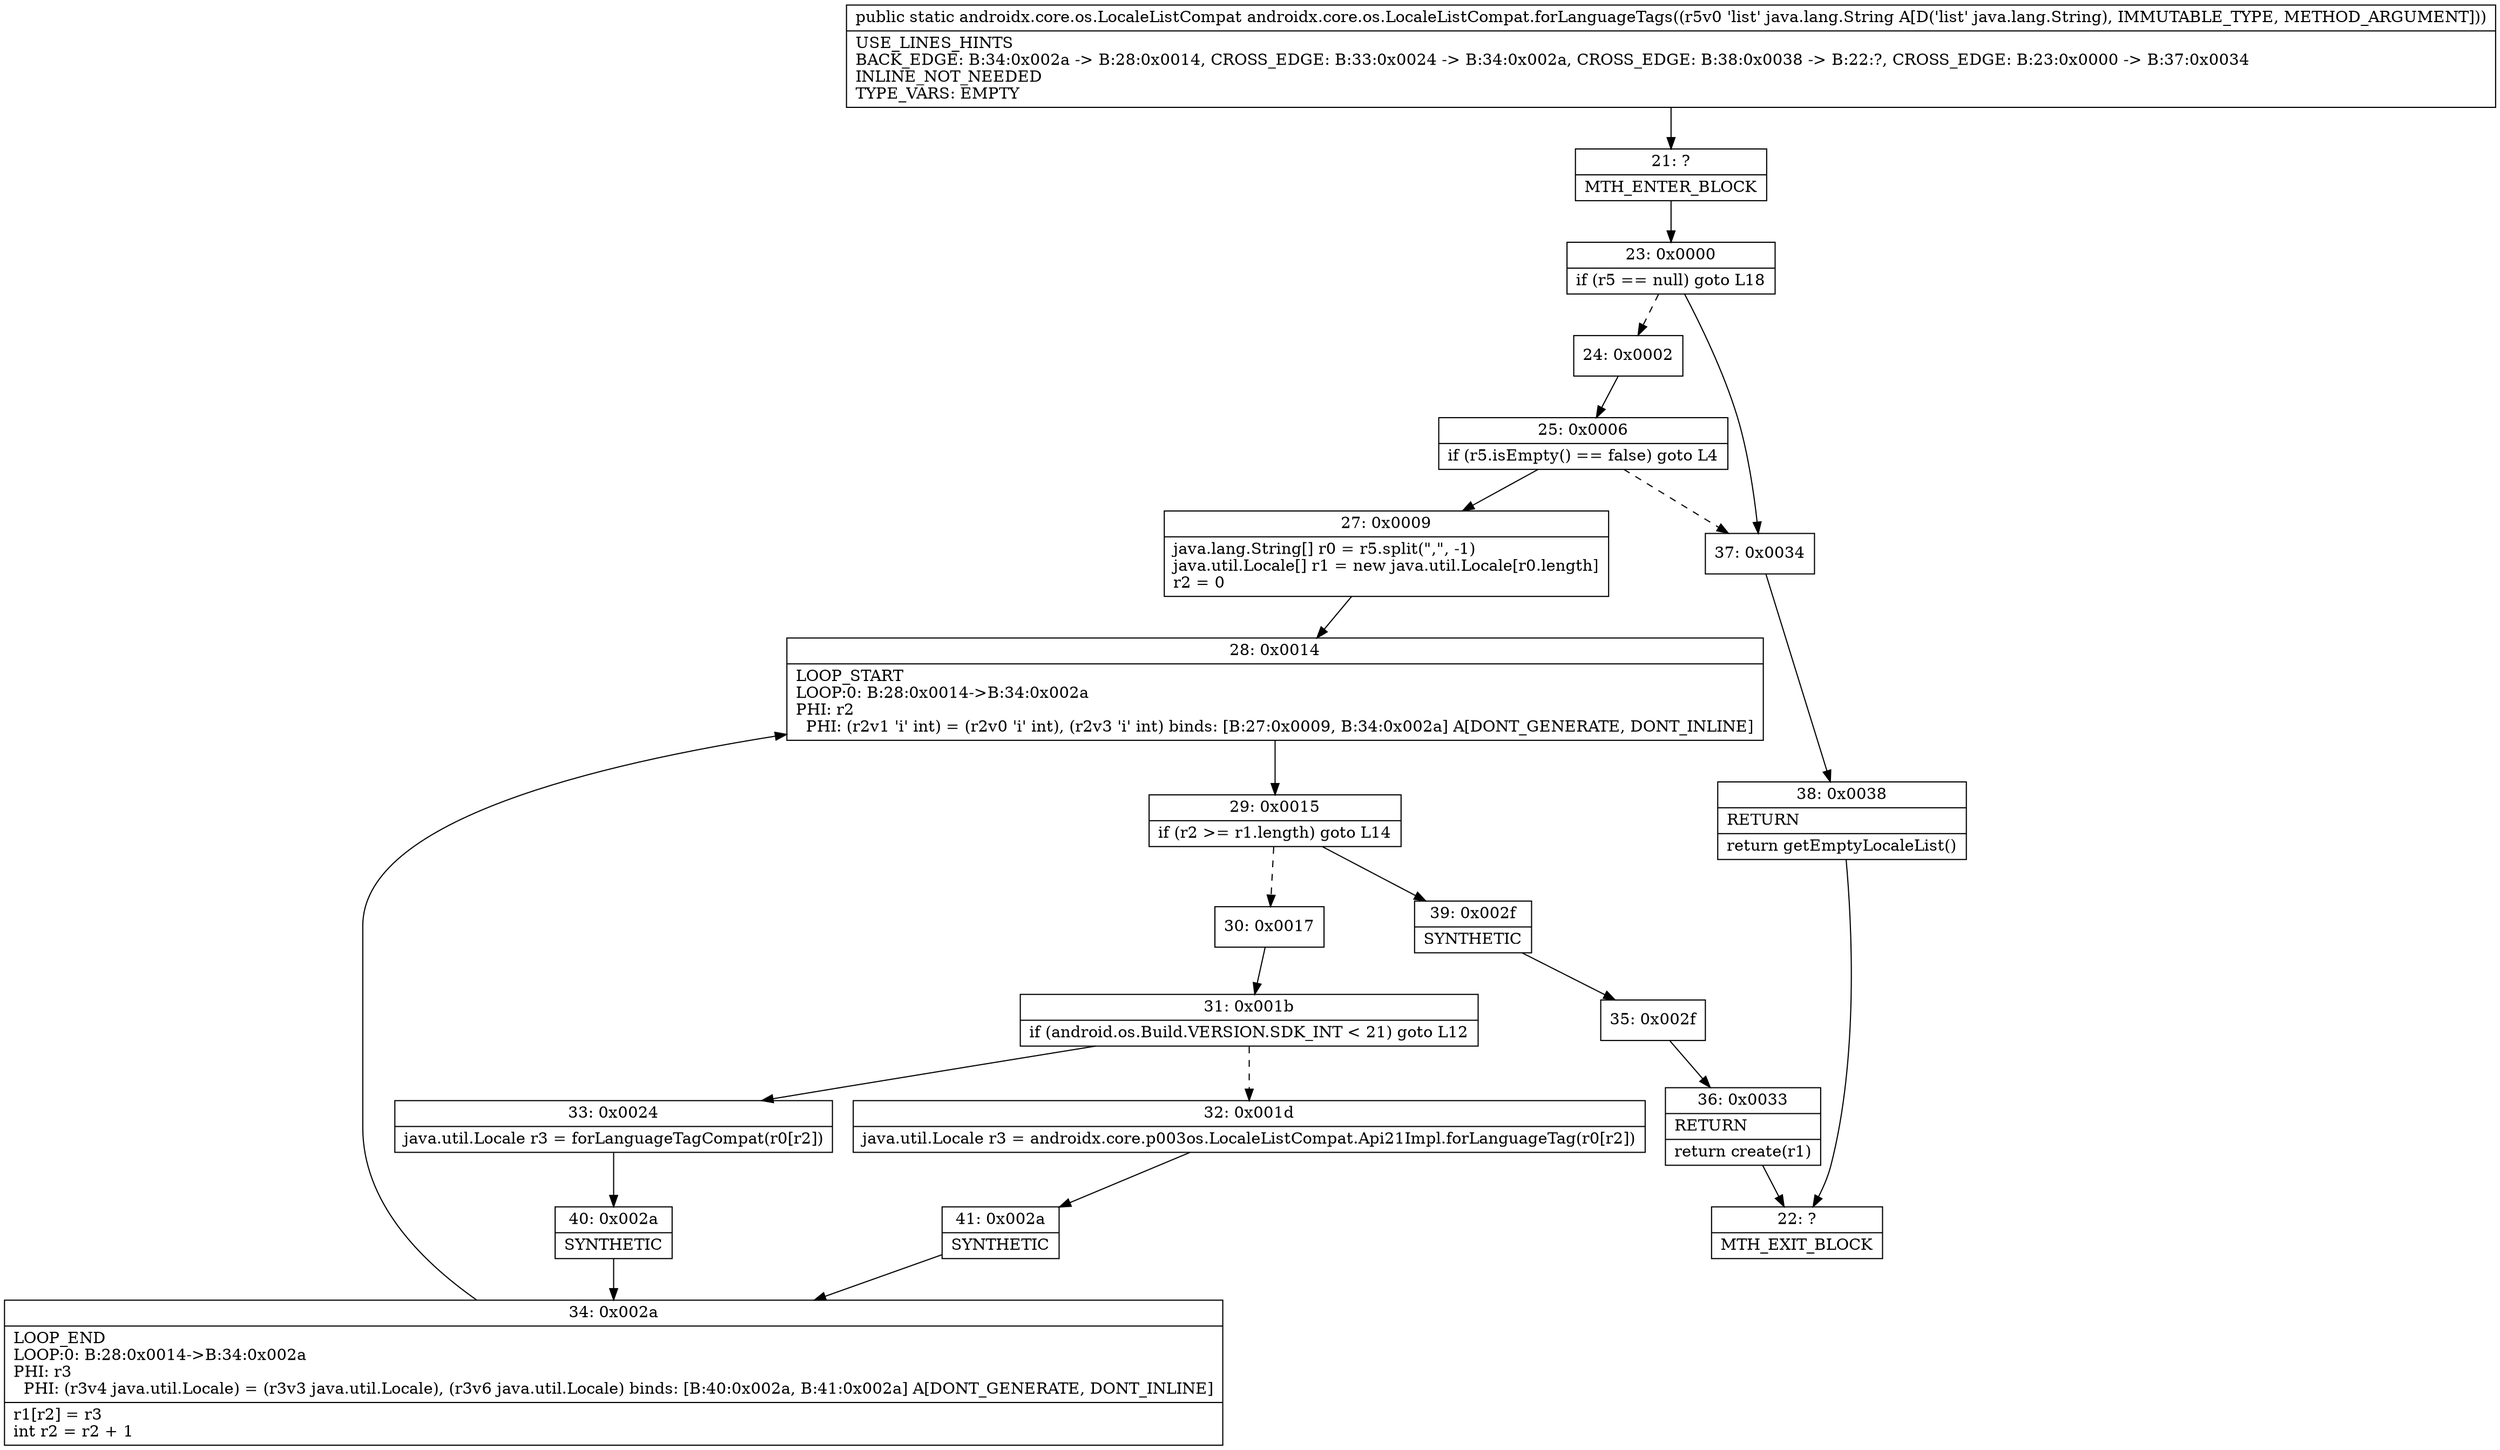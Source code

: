 digraph "CFG forandroidx.core.os.LocaleListCompat.forLanguageTags(Ljava\/lang\/String;)Landroidx\/core\/os\/LocaleListCompat;" {
Node_21 [shape=record,label="{21\:\ ?|MTH_ENTER_BLOCK\l}"];
Node_23 [shape=record,label="{23\:\ 0x0000|if (r5 == null) goto L18\l}"];
Node_24 [shape=record,label="{24\:\ 0x0002}"];
Node_25 [shape=record,label="{25\:\ 0x0006|if (r5.isEmpty() == false) goto L4\l}"];
Node_27 [shape=record,label="{27\:\ 0x0009|java.lang.String[] r0 = r5.split(\",\", \-1)\ljava.util.Locale[] r1 = new java.util.Locale[r0.length]\lr2 = 0\l}"];
Node_28 [shape=record,label="{28\:\ 0x0014|LOOP_START\lLOOP:0: B:28:0x0014\-\>B:34:0x002a\lPHI: r2 \l  PHI: (r2v1 'i' int) = (r2v0 'i' int), (r2v3 'i' int) binds: [B:27:0x0009, B:34:0x002a] A[DONT_GENERATE, DONT_INLINE]\l}"];
Node_29 [shape=record,label="{29\:\ 0x0015|if (r2 \>= r1.length) goto L14\l}"];
Node_30 [shape=record,label="{30\:\ 0x0017}"];
Node_31 [shape=record,label="{31\:\ 0x001b|if (android.os.Build.VERSION.SDK_INT \< 21) goto L12\l}"];
Node_32 [shape=record,label="{32\:\ 0x001d|java.util.Locale r3 = androidx.core.p003os.LocaleListCompat.Api21Impl.forLanguageTag(r0[r2])\l}"];
Node_41 [shape=record,label="{41\:\ 0x002a|SYNTHETIC\l}"];
Node_34 [shape=record,label="{34\:\ 0x002a|LOOP_END\lLOOP:0: B:28:0x0014\-\>B:34:0x002a\lPHI: r3 \l  PHI: (r3v4 java.util.Locale) = (r3v3 java.util.Locale), (r3v6 java.util.Locale) binds: [B:40:0x002a, B:41:0x002a] A[DONT_GENERATE, DONT_INLINE]\l|r1[r2] = r3\lint r2 = r2 + 1\l}"];
Node_33 [shape=record,label="{33\:\ 0x0024|java.util.Locale r3 = forLanguageTagCompat(r0[r2])\l}"];
Node_40 [shape=record,label="{40\:\ 0x002a|SYNTHETIC\l}"];
Node_39 [shape=record,label="{39\:\ 0x002f|SYNTHETIC\l}"];
Node_35 [shape=record,label="{35\:\ 0x002f}"];
Node_36 [shape=record,label="{36\:\ 0x0033|RETURN\l|return create(r1)\l}"];
Node_22 [shape=record,label="{22\:\ ?|MTH_EXIT_BLOCK\l}"];
Node_37 [shape=record,label="{37\:\ 0x0034}"];
Node_38 [shape=record,label="{38\:\ 0x0038|RETURN\l|return getEmptyLocaleList()\l}"];
MethodNode[shape=record,label="{public static androidx.core.os.LocaleListCompat androidx.core.os.LocaleListCompat.forLanguageTags((r5v0 'list' java.lang.String A[D('list' java.lang.String), IMMUTABLE_TYPE, METHOD_ARGUMENT]))  | USE_LINES_HINTS\lBACK_EDGE: B:34:0x002a \-\> B:28:0x0014, CROSS_EDGE: B:33:0x0024 \-\> B:34:0x002a, CROSS_EDGE: B:38:0x0038 \-\> B:22:?, CROSS_EDGE: B:23:0x0000 \-\> B:37:0x0034\lINLINE_NOT_NEEDED\lTYPE_VARS: EMPTY\l}"];
MethodNode -> Node_21;Node_21 -> Node_23;
Node_23 -> Node_24[style=dashed];
Node_23 -> Node_37;
Node_24 -> Node_25;
Node_25 -> Node_27;
Node_25 -> Node_37[style=dashed];
Node_27 -> Node_28;
Node_28 -> Node_29;
Node_29 -> Node_30[style=dashed];
Node_29 -> Node_39;
Node_30 -> Node_31;
Node_31 -> Node_32[style=dashed];
Node_31 -> Node_33;
Node_32 -> Node_41;
Node_41 -> Node_34;
Node_34 -> Node_28;
Node_33 -> Node_40;
Node_40 -> Node_34;
Node_39 -> Node_35;
Node_35 -> Node_36;
Node_36 -> Node_22;
Node_37 -> Node_38;
Node_38 -> Node_22;
}

